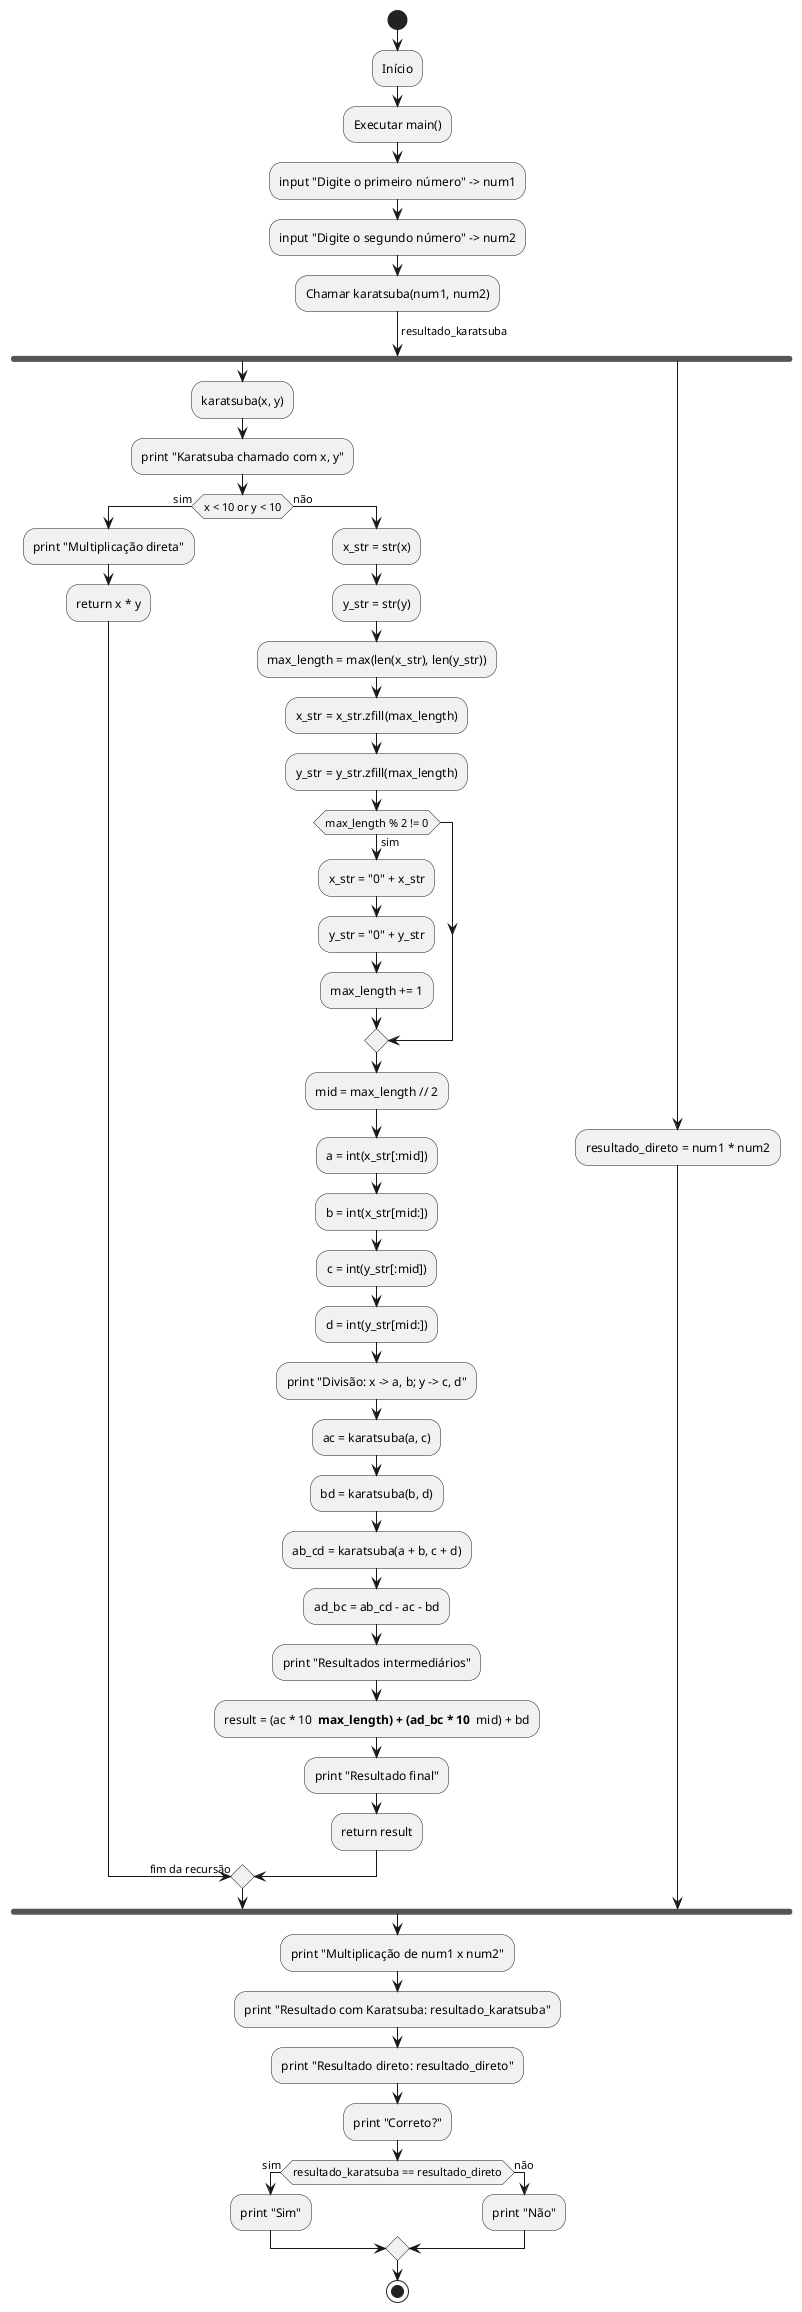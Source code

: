 @startuml
skinparam monochrome true

start
:Início;

:Executar main();

:input "Digite o primeiro número" -> num1;
:input "Digite o segundo número" -> num2;

:Chamar karatsuba(num1, num2);
-> resultado_karatsuba;

fork
  :karatsuba(x, y);
  :print "Karatsuba chamado com x, y";

  if (x < 10 or y < 10) then (sim)
    :print "Multiplicação direta";
    :return x * y;
    -> fim da recursão;
  else (não)
    :x_str = str(x);
    :y_str = str(y);
    :max_length = max(len(x_str), len(y_str));
    :x_str = x_str.zfill(max_length);
    :y_str = y_str.zfill(max_length);

    if (max_length % 2 != 0) then (sim)
      :x_str = "0" + x_str;
      :y_str = "0" + y_str;
      :max_length += 1;
    endif

    :mid = max_length // 2;
    :a = int(x_str[:mid]);
    :b = int(x_str[mid:]);
    :c = int(y_str[:mid]);
    :d = int(y_str[mid:]);
    :print "Divisão: x -> a, b; y -> c, d";

    :ac = karatsuba(a, c);
    :bd = karatsuba(b, d);
    :ab_cd = karatsuba(a + b, c + d);
    :ad_bc = ab_cd - ac - bd;
    :print "Resultados intermediários";

    :result = (ac * 10 ** max_length) + (ad_bc * 10 ** mid) + bd;
    :print "Resultado final";
    :return result;
  endif
fork again
  :resultado_direto = num1 * num2;
endfork

:print "Multiplicação de num1 x num2";
:print "Resultado com Karatsuba: resultado_karatsuba";
:print "Resultado direto: resultado_direto";
:print "Correto?";

if (resultado_karatsuba == resultado_direto) then (sim)
  :print "Sim";
else (não)
  :print "Não";
endif

stop

@enduml
